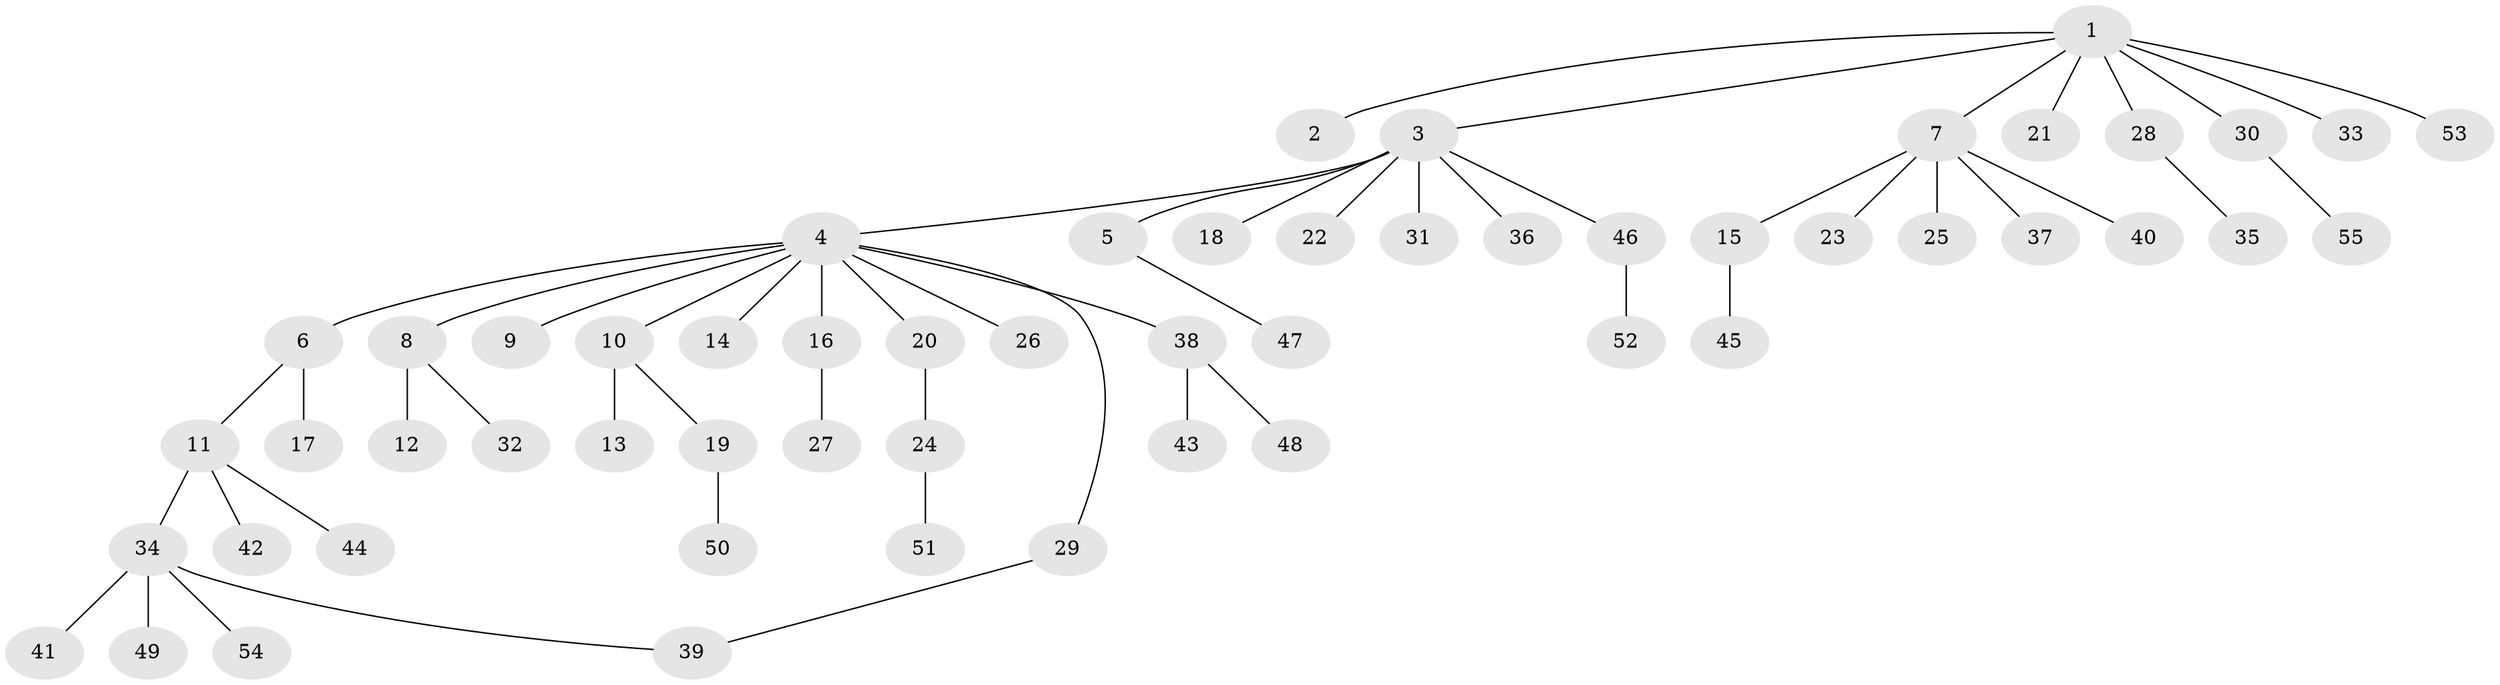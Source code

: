 // Generated by graph-tools (version 1.1) at 2025/14/03/09/25 04:14:34]
// undirected, 55 vertices, 55 edges
graph export_dot {
graph [start="1"]
  node [color=gray90,style=filled];
  1;
  2;
  3;
  4;
  5;
  6;
  7;
  8;
  9;
  10;
  11;
  12;
  13;
  14;
  15;
  16;
  17;
  18;
  19;
  20;
  21;
  22;
  23;
  24;
  25;
  26;
  27;
  28;
  29;
  30;
  31;
  32;
  33;
  34;
  35;
  36;
  37;
  38;
  39;
  40;
  41;
  42;
  43;
  44;
  45;
  46;
  47;
  48;
  49;
  50;
  51;
  52;
  53;
  54;
  55;
  1 -- 2;
  1 -- 3;
  1 -- 7;
  1 -- 21;
  1 -- 28;
  1 -- 30;
  1 -- 33;
  1 -- 53;
  3 -- 4;
  3 -- 5;
  3 -- 18;
  3 -- 22;
  3 -- 31;
  3 -- 36;
  3 -- 46;
  4 -- 6;
  4 -- 8;
  4 -- 9;
  4 -- 10;
  4 -- 14;
  4 -- 16;
  4 -- 20;
  4 -- 26;
  4 -- 29;
  4 -- 38;
  5 -- 47;
  6 -- 11;
  6 -- 17;
  7 -- 15;
  7 -- 23;
  7 -- 25;
  7 -- 37;
  7 -- 40;
  8 -- 12;
  8 -- 32;
  10 -- 13;
  10 -- 19;
  11 -- 34;
  11 -- 42;
  11 -- 44;
  15 -- 45;
  16 -- 27;
  19 -- 50;
  20 -- 24;
  24 -- 51;
  28 -- 35;
  29 -- 39;
  30 -- 55;
  34 -- 39;
  34 -- 41;
  34 -- 49;
  34 -- 54;
  38 -- 43;
  38 -- 48;
  46 -- 52;
}
